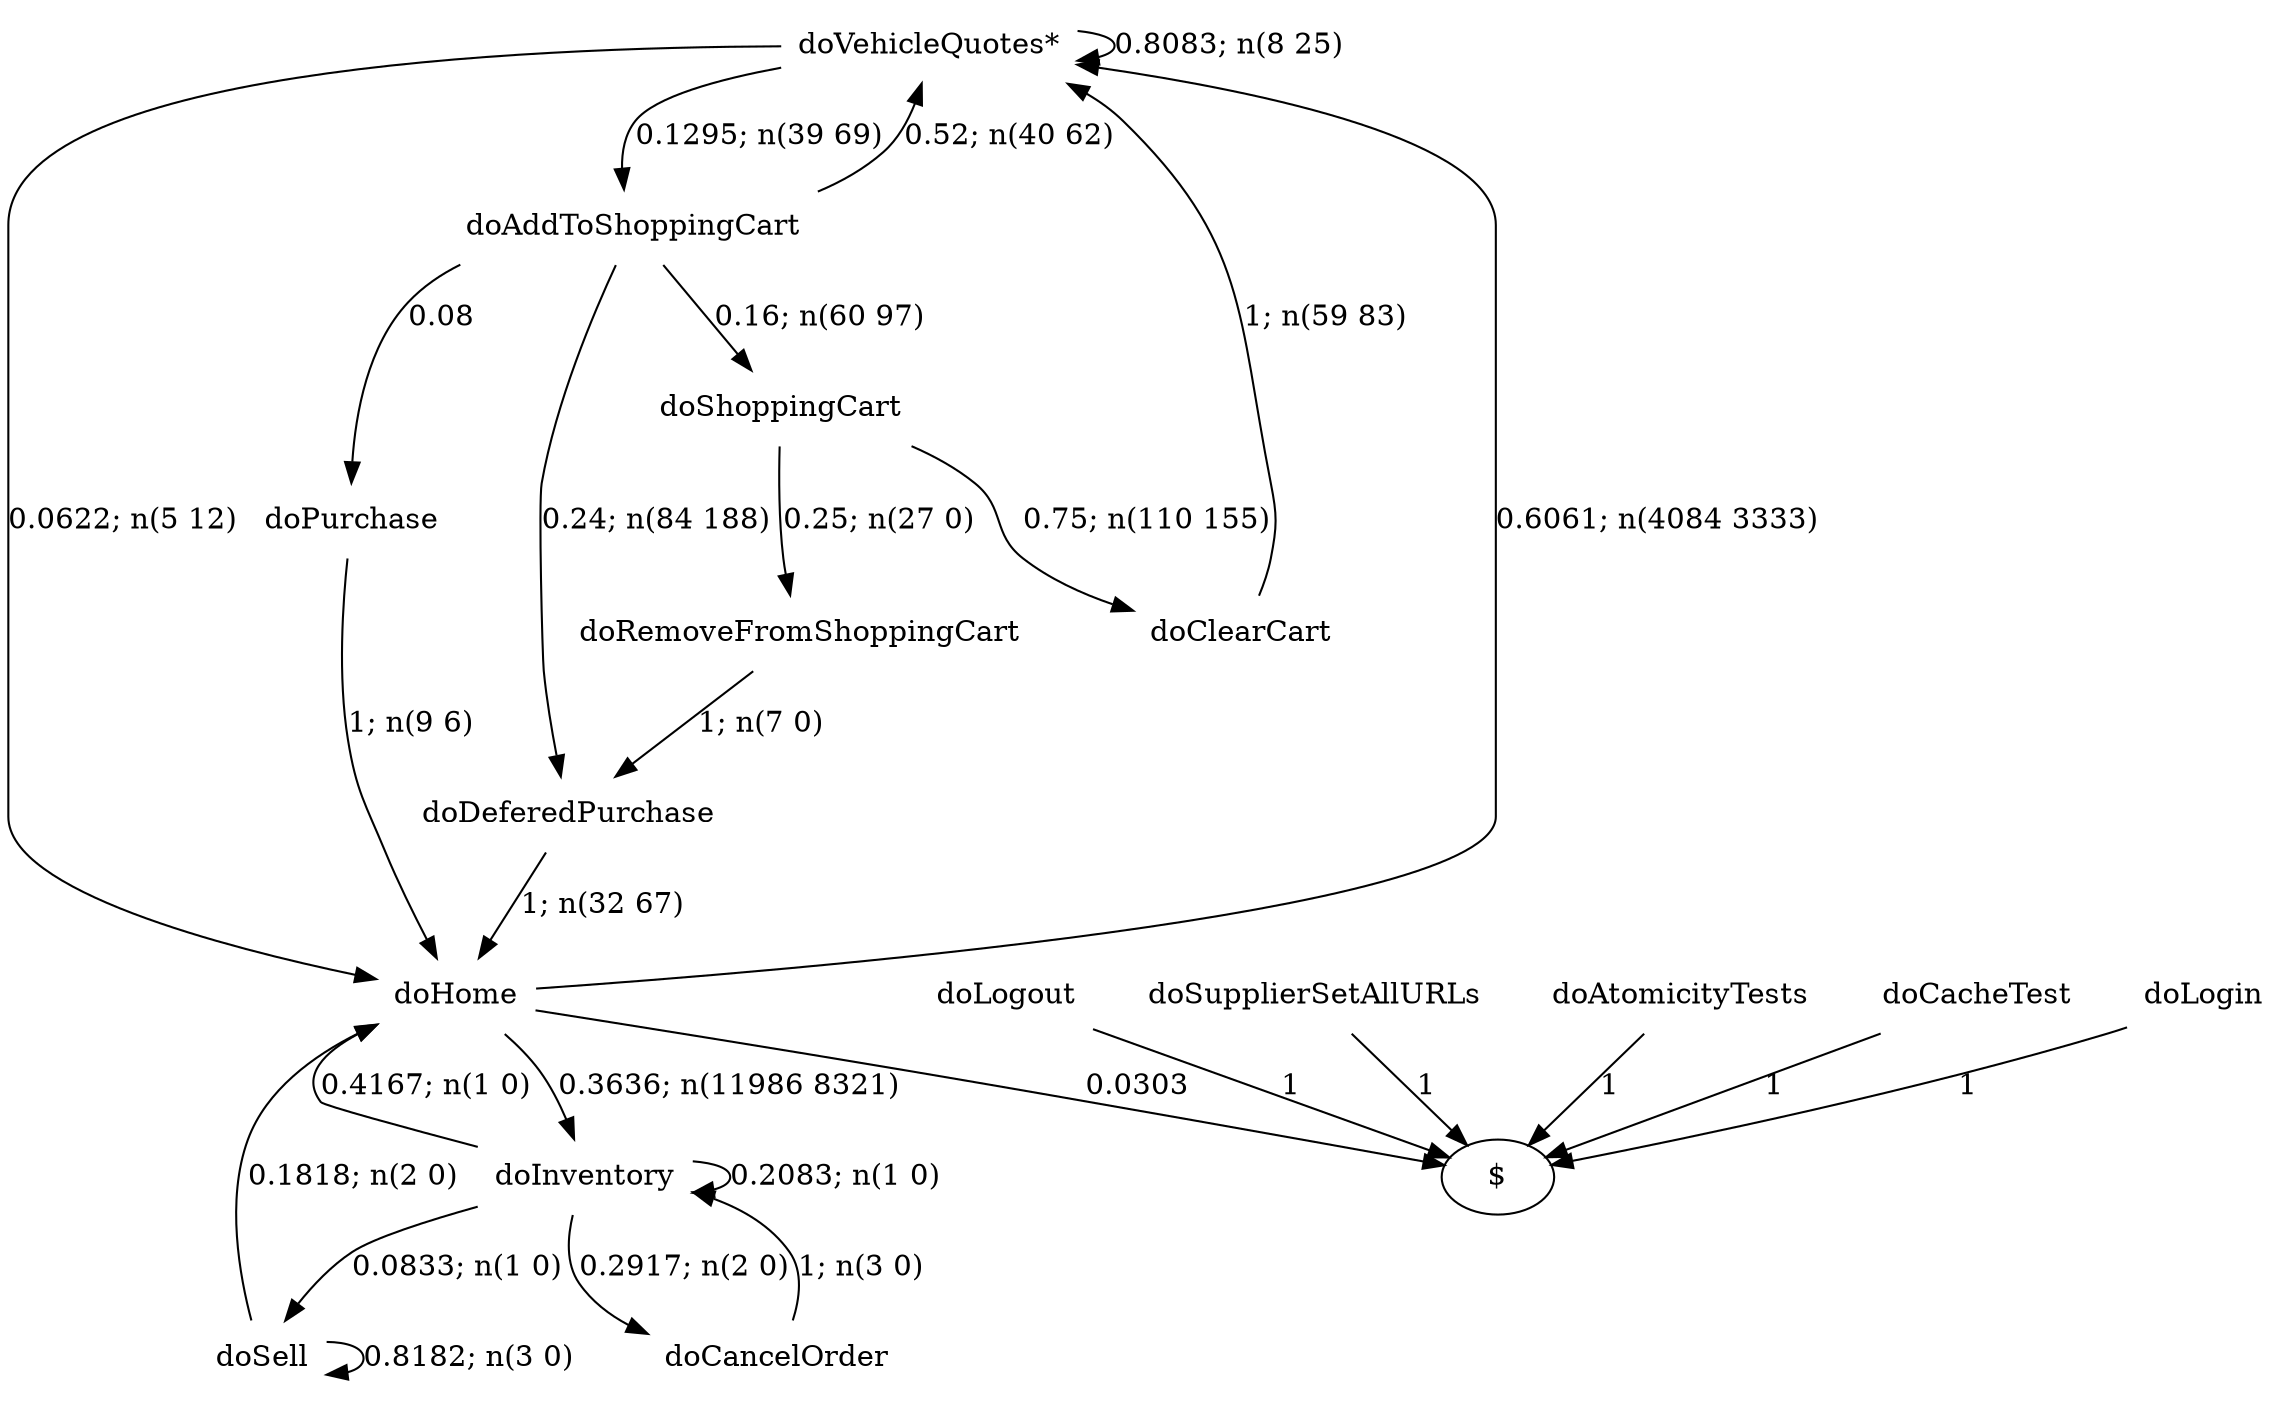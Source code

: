 digraph G {"doVehicleQuotes*" [label="doVehicleQuotes*",shape=none];"doSupplierSetAllURLs" [label="doSupplierSetAllURLs",shape=none];"doAtomicityTests" [label="doAtomicityTests",shape=none];"doCacheTest" [label="doCacheTest",shape=none];"doLogin" [label="doLogin",shape=none];"doAddToShoppingCart" [label="doAddToShoppingCart",shape=none];"doDeferedPurchase" [label="doDeferedPurchase",shape=none];"doHome" [label="doHome",shape=none];"doShoppingCart" [label="doShoppingCart",shape=none];"doClearCart" [label="doClearCart",shape=none];"doPurchase" [label="doPurchase",shape=none];"doInventory" [label="doInventory",shape=none];"doSell" [label="doSell",shape=none];"doLogout" [label="doLogout",shape=none];"doCancelOrder" [label="doCancelOrder",shape=none];"doRemoveFromShoppingCart" [label="doRemoveFromShoppingCart",shape=none];"doVehicleQuotes*"->"doVehicleQuotes*" [style=solid,label="0.8083; n(8 25)"];"doVehicleQuotes*"->"doAddToShoppingCart" [style=solid,label="0.1295; n(39 69)"];"doVehicleQuotes*"->"doHome" [style=solid,label="0.0622; n(5 12)"];"doSupplierSetAllURLs"->"$" [style=solid,label="1"];"doAtomicityTests"->"$" [style=solid,label="1"];"doCacheTest"->"$" [style=solid,label="1"];"doLogin"->"$" [style=solid,label="1"];"doAddToShoppingCart"->"doVehicleQuotes*" [style=solid,label="0.52; n(40 62)"];"doAddToShoppingCart"->"doDeferedPurchase" [style=solid,label="0.24; n(84 188)"];"doAddToShoppingCart"->"doShoppingCart" [style=solid,label="0.16; n(60 97)"];"doAddToShoppingCart"->"doPurchase" [style=solid,label="0.08"];"doDeferedPurchase"->"doHome" [style=solid,label="1; n(32 67)"];"doHome"->"doVehicleQuotes*" [style=solid,label="0.6061; n(4084 3333)"];"doHome"->"doInventory" [style=solid,label="0.3636; n(11986 8321)"];"doHome"->"$" [style=solid,label="0.0303"];"doShoppingCart"->"doClearCart" [style=solid,label="0.75; n(110 155)"];"doShoppingCart"->"doRemoveFromShoppingCart" [style=solid,label="0.25; n(27 0)"];"doClearCart"->"doVehicleQuotes*" [style=solid,label="1; n(59 83)"];"doPurchase"->"doHome" [style=solid,label="1; n(9 6)"];"doInventory"->"doHome" [style=solid,label="0.4167; n(1 0)"];"doInventory"->"doInventory" [style=solid,label="0.2083; n(1 0)"];"doInventory"->"doSell" [style=solid,label="0.0833; n(1 0)"];"doInventory"->"doCancelOrder" [style=solid,label="0.2917; n(2 0)"];"doSell"->"doHome" [style=solid,label="0.1818; n(2 0)"];"doSell"->"doSell" [style=solid,label="0.8182; n(3 0)"];"doLogout"->"$" [style=solid,label="1"];"doCancelOrder"->"doInventory" [style=solid,label="1; n(3 0)"];"doRemoveFromShoppingCart"->"doDeferedPurchase" [style=solid,label="1; n(7 0)"];}
